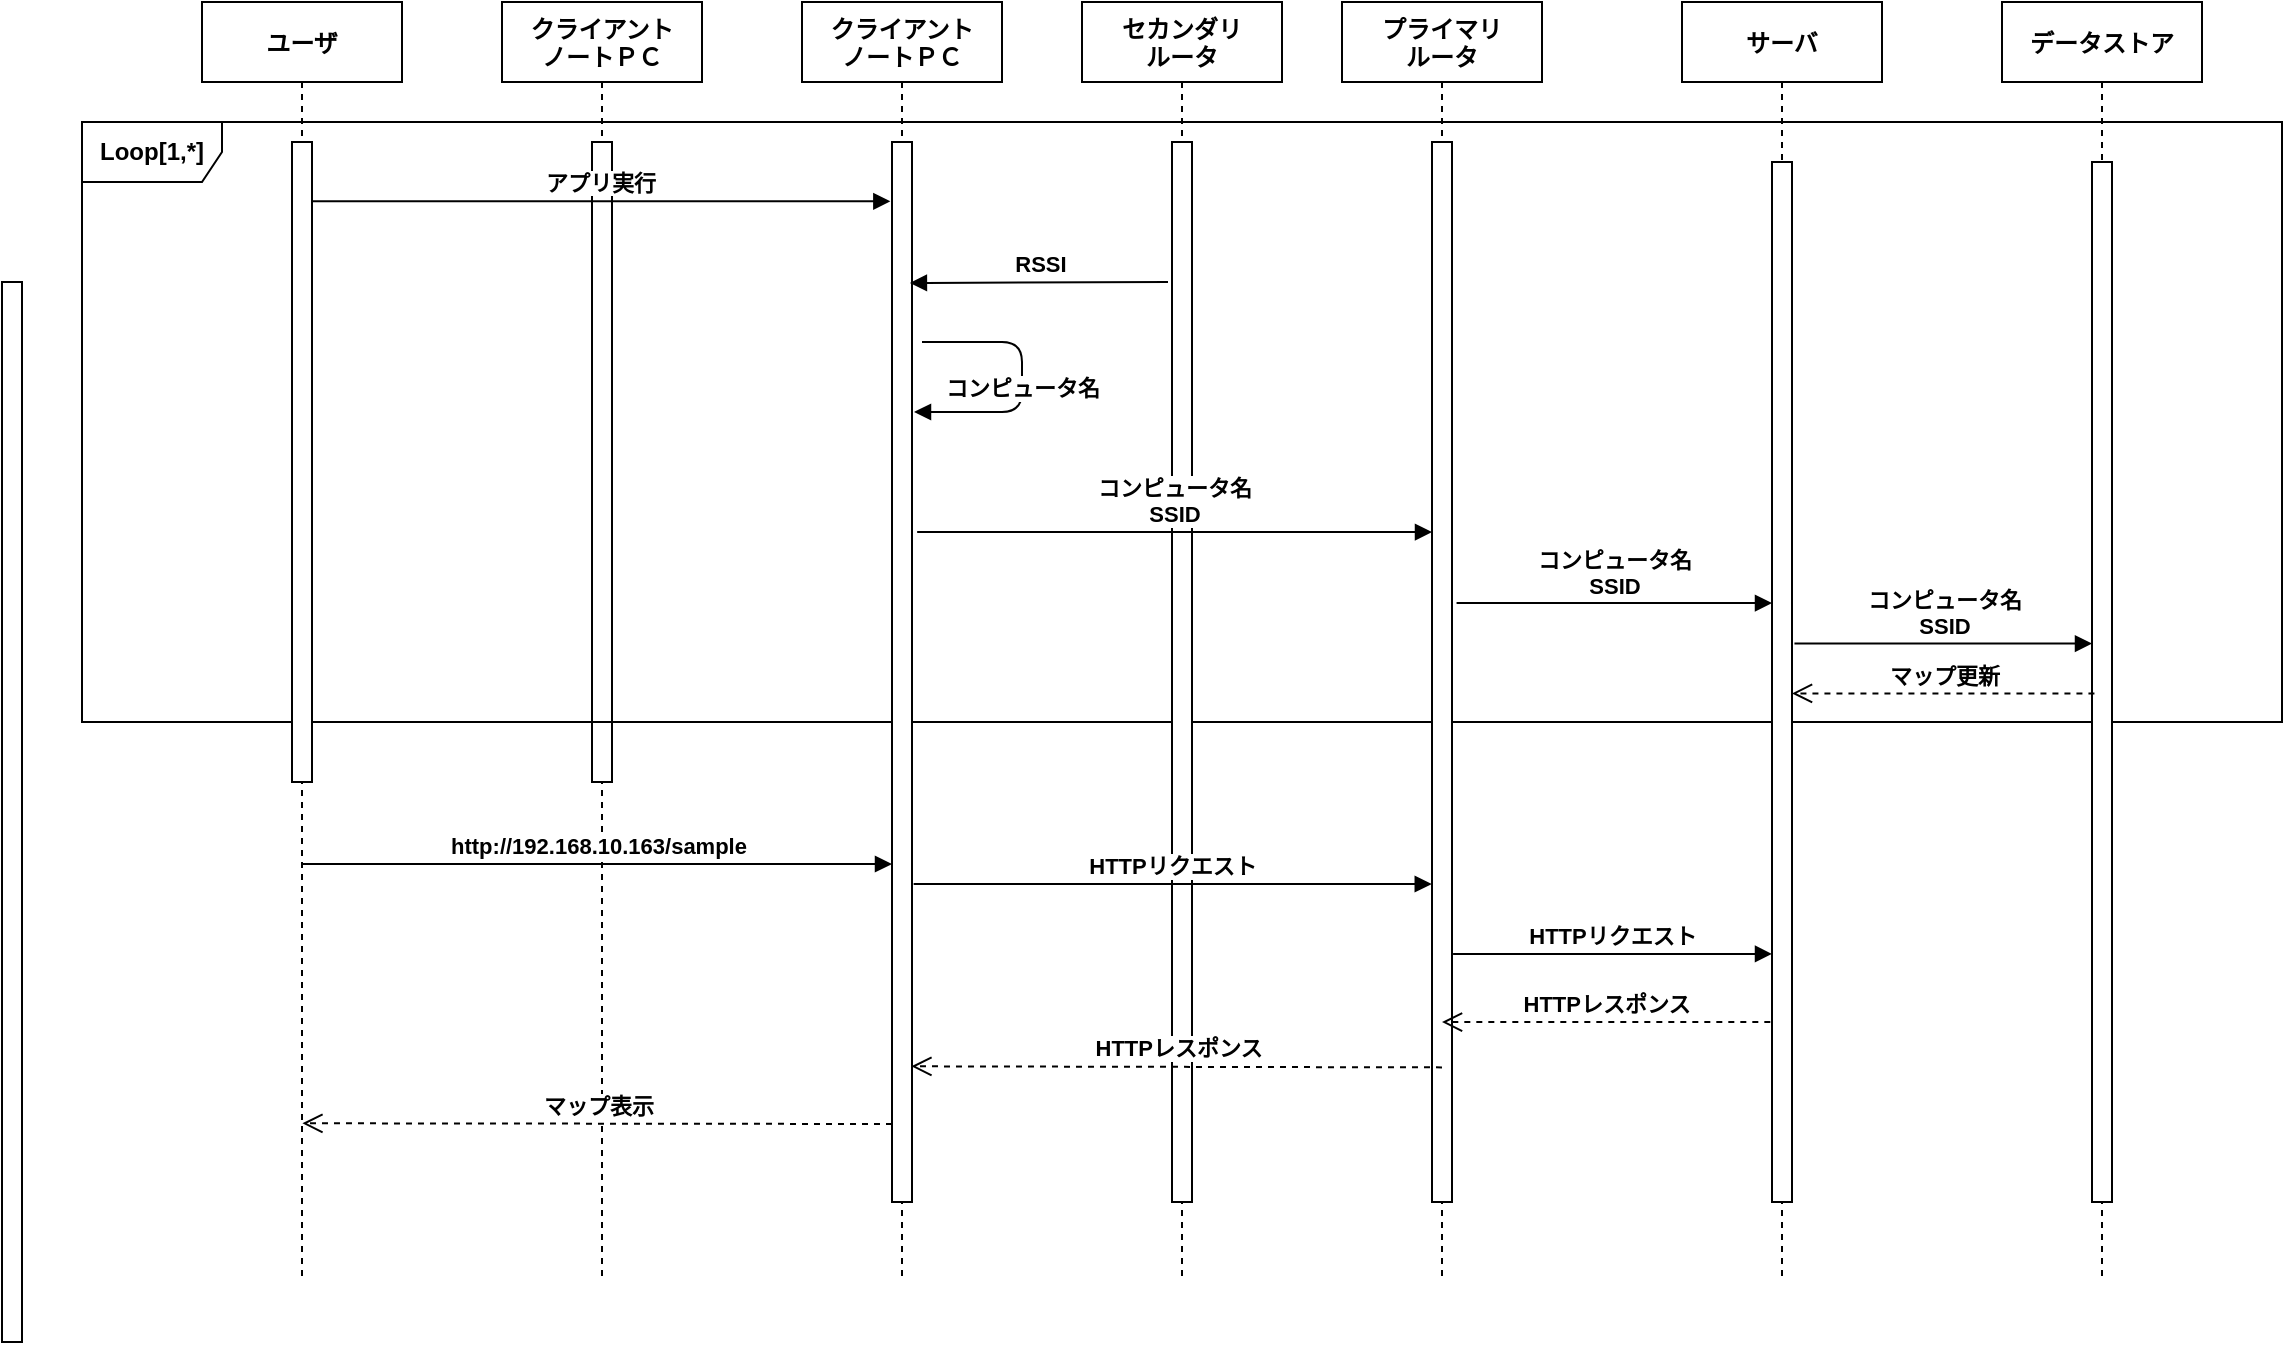 <mxfile version="13.9.1" type="github">
  <diagram id="kgpKYQtTHZ0yAKxKKP6v" name="Page-1">
    <mxGraphModel dx="625" dy="432" grid="1" gridSize="10" guides="1" tooltips="1" connect="1" arrows="1" fold="1" page="1" pageScale="1" pageWidth="850" pageHeight="1100" math="0" shadow="0">
      <root>
        <mxCell id="0" />
        <mxCell id="1" parent="0" />
        <mxCell id="SLvzEg4bZfgPy1z2sesY-39" value="クライアント&#xa;ノートＰＣ" style="shape=umlLifeline;perimeter=lifelinePerimeter;container=1;collapsible=0;recursiveResize=0;rounded=0;shadow=0;strokeWidth=1;fontStyle=1" vertex="1" parent="1">
          <mxGeometry x="350" y="360" width="100" height="640" as="geometry" />
        </mxCell>
        <mxCell id="SLvzEg4bZfgPy1z2sesY-40" value="" style="points=[];perimeter=orthogonalPerimeter;rounded=0;shadow=0;strokeWidth=1;fontStyle=1" vertex="1" parent="SLvzEg4bZfgPy1z2sesY-39">
          <mxGeometry x="45" y="70" width="10" height="320" as="geometry" />
        </mxCell>
        <mxCell id="SLvzEg4bZfgPy1z2sesY-1" value="Loop[1,*]" style="shape=umlFrame;whiteSpace=wrap;html=1;width=70;height=30;fontStyle=1" vertex="1" parent="1">
          <mxGeometry x="140" y="420" width="1100" height="300" as="geometry" />
        </mxCell>
        <mxCell id="3nuBFxr9cyL0pnOWT2aG-1" value="ユーザ" style="shape=umlLifeline;perimeter=lifelinePerimeter;container=1;collapsible=0;recursiveResize=0;rounded=0;shadow=0;strokeWidth=1;fontStyle=1" parent="1" vertex="1">
          <mxGeometry x="200" y="360" width="100" height="640" as="geometry" />
        </mxCell>
        <mxCell id="3nuBFxr9cyL0pnOWT2aG-2" value="" style="points=[];perimeter=orthogonalPerimeter;rounded=0;shadow=0;strokeWidth=1;fontStyle=1" parent="3nuBFxr9cyL0pnOWT2aG-1" vertex="1">
          <mxGeometry x="45" y="70" width="10" height="320" as="geometry" />
        </mxCell>
        <mxCell id="3nuBFxr9cyL0pnOWT2aG-5" value="クライアント&#xa;ノートＰＣ" style="shape=umlLifeline;perimeter=lifelinePerimeter;container=1;collapsible=0;recursiveResize=0;rounded=0;shadow=0;strokeWidth=1;fontStyle=1" parent="1" vertex="1">
          <mxGeometry x="500" y="360" width="100" height="640" as="geometry" />
        </mxCell>
        <mxCell id="3nuBFxr9cyL0pnOWT2aG-6" value="" style="points=[];perimeter=orthogonalPerimeter;rounded=0;shadow=0;strokeWidth=1;fontStyle=1" parent="3nuBFxr9cyL0pnOWT2aG-5" vertex="1">
          <mxGeometry x="45" y="70" width="10" height="530" as="geometry" />
        </mxCell>
        <mxCell id="SLvzEg4bZfgPy1z2sesY-2" value="サーバ" style="shape=umlLifeline;perimeter=lifelinePerimeter;container=1;collapsible=0;recursiveResize=0;rounded=0;shadow=0;strokeWidth=1;fontStyle=1" vertex="1" parent="1">
          <mxGeometry x="940" y="360" width="100" height="640" as="geometry" />
        </mxCell>
        <mxCell id="SLvzEg4bZfgPy1z2sesY-3" value="" style="points=[];perimeter=orthogonalPerimeter;rounded=0;shadow=0;strokeWidth=1;fontStyle=1" vertex="1" parent="SLvzEg4bZfgPy1z2sesY-2">
          <mxGeometry x="45" y="80" width="10" height="520" as="geometry" />
        </mxCell>
        <mxCell id="SLvzEg4bZfgPy1z2sesY-4" value="データストア" style="shape=umlLifeline;perimeter=lifelinePerimeter;container=1;collapsible=0;recursiveResize=0;rounded=0;shadow=0;strokeWidth=1;fontStyle=1" vertex="1" parent="1">
          <mxGeometry x="1100" y="360" width="100" height="640" as="geometry" />
        </mxCell>
        <mxCell id="SLvzEg4bZfgPy1z2sesY-5" value="" style="points=[];perimeter=orthogonalPerimeter;rounded=0;shadow=0;strokeWidth=1;fontStyle=1" vertex="1" parent="SLvzEg4bZfgPy1z2sesY-4">
          <mxGeometry x="45" y="80" width="10" height="520" as="geometry" />
        </mxCell>
        <mxCell id="SLvzEg4bZfgPy1z2sesY-14" value="コンピュータ名&lt;br&gt;SSID" style="html=1;verticalAlign=bottom;endArrow=block;exitX=1.122;exitY=0.463;exitDx=0;exitDy=0;exitPerimeter=0;fontStyle=1" edge="1" parent="1" source="SLvzEg4bZfgPy1z2sesY-3" target="SLvzEg4bZfgPy1z2sesY-5">
          <mxGeometry width="80" relative="1" as="geometry">
            <mxPoint x="730" y="480" as="sourcePoint" />
            <mxPoint x="1140" y="680" as="targetPoint" />
          </mxGeometry>
        </mxCell>
        <mxCell id="SLvzEg4bZfgPy1z2sesY-16" value="セカンダリ&#xa;ルータ" style="shape=umlLifeline;perimeter=lifelinePerimeter;container=1;collapsible=0;recursiveResize=0;rounded=0;shadow=0;strokeWidth=1;fontStyle=1" vertex="1" parent="1">
          <mxGeometry x="640" y="360" width="100" height="640" as="geometry" />
        </mxCell>
        <mxCell id="SLvzEg4bZfgPy1z2sesY-17" value="" style="points=[];perimeter=orthogonalPerimeter;rounded=0;shadow=0;strokeWidth=1;fontStyle=1" vertex="1" parent="SLvzEg4bZfgPy1z2sesY-16">
          <mxGeometry x="45" y="70" width="10" height="530" as="geometry" />
        </mxCell>
        <mxCell id="3nuBFxr9cyL0pnOWT2aG-8" value="アプリ実行" style="verticalAlign=bottom;endArrow=block;shadow=0;strokeWidth=1;entryX=-0.083;entryY=0.056;entryDx=0;entryDy=0;entryPerimeter=0;fontStyle=1" parent="1" source="3nuBFxr9cyL0pnOWT2aG-2" target="3nuBFxr9cyL0pnOWT2aG-6" edge="1">
          <mxGeometry relative="1" as="geometry">
            <mxPoint x="495" y="440" as="sourcePoint" />
            <mxPoint x="720" y="458" as="targetPoint" />
          </mxGeometry>
        </mxCell>
        <mxCell id="SLvzEg4bZfgPy1z2sesY-18" value="プライマリ&#xa;ルータ" style="shape=umlLifeline;perimeter=lifelinePerimeter;container=1;collapsible=0;recursiveResize=0;rounded=0;shadow=0;strokeWidth=1;fontStyle=1" vertex="1" parent="1">
          <mxGeometry x="770" y="360" width="100" height="640" as="geometry" />
        </mxCell>
        <mxCell id="SLvzEg4bZfgPy1z2sesY-19" value="" style="points=[];perimeter=orthogonalPerimeter;rounded=0;shadow=0;strokeWidth=1;fontStyle=1" vertex="1" parent="SLvzEg4bZfgPy1z2sesY-18">
          <mxGeometry x="45" y="70" width="10" height="530" as="geometry" />
        </mxCell>
        <mxCell id="SLvzEg4bZfgPy1z2sesY-12" value="コンピュータ名&lt;br&gt;SSID" style="html=1;verticalAlign=bottom;endArrow=block;exitX=1.258;exitY=0.368;exitDx=0;exitDy=0;exitPerimeter=0;fontStyle=1" edge="1" parent="1" source="3nuBFxr9cyL0pnOWT2aG-6" target="SLvzEg4bZfgPy1z2sesY-19">
          <mxGeometry width="80" relative="1" as="geometry">
            <mxPoint x="605" y="470" as="sourcePoint" />
            <mxPoint x="800" y="646" as="targetPoint" />
          </mxGeometry>
        </mxCell>
        <mxCell id="SLvzEg4bZfgPy1z2sesY-21" value="コンピュータ名&lt;br&gt;SSID" style="html=1;verticalAlign=bottom;endArrow=block;exitX=1.228;exitY=0.435;exitDx=0;exitDy=0;exitPerimeter=0;fontStyle=1" edge="1" parent="1" source="SLvzEg4bZfgPy1z2sesY-19" target="SLvzEg4bZfgPy1z2sesY-3">
          <mxGeometry width="80" relative="1" as="geometry">
            <mxPoint x="825" y="550" as="sourcePoint" />
            <mxPoint x="860" y="470" as="targetPoint" />
          </mxGeometry>
        </mxCell>
        <mxCell id="SLvzEg4bZfgPy1z2sesY-22" value="RSSI" style="html=1;verticalAlign=bottom;endArrow=block;entryX=0.896;entryY=0.133;entryDx=0;entryDy=0;entryPerimeter=0;fontStyle=1" edge="1" parent="1" target="3nuBFxr9cyL0pnOWT2aG-6">
          <mxGeometry width="80" relative="1" as="geometry">
            <mxPoint x="683" y="500" as="sourcePoint" />
            <mxPoint x="560" y="499" as="targetPoint" />
          </mxGeometry>
        </mxCell>
        <mxCell id="SLvzEg4bZfgPy1z2sesY-23" value="コンピュータ名" style="html=1;verticalAlign=bottom;endArrow=block;fontStyle=1" edge="1" parent="1">
          <mxGeometry x="0.17" width="80" relative="1" as="geometry">
            <mxPoint x="560" y="530" as="sourcePoint" />
            <mxPoint x="556" y="565" as="targetPoint" />
            <Array as="points">
              <mxPoint x="610" y="530" />
              <mxPoint x="610" y="565" />
            </Array>
            <mxPoint as="offset" />
          </mxGeometry>
        </mxCell>
        <mxCell id="SLvzEg4bZfgPy1z2sesY-24" value="http://192.168.10.163/sample" style="html=1;verticalAlign=bottom;endArrow=block;fontStyle=1" edge="1" parent="1" target="3nuBFxr9cyL0pnOWT2aG-6">
          <mxGeometry width="80" relative="1" as="geometry">
            <mxPoint x="250" y="791" as="sourcePoint" />
            <mxPoint x="540" y="792" as="targetPoint" />
          </mxGeometry>
        </mxCell>
        <mxCell id="SLvzEg4bZfgPy1z2sesY-25" value="HTTPリクエスト" style="html=1;verticalAlign=bottom;endArrow=block;entryX=-0.012;entryY=0.7;entryDx=0;entryDy=0;entryPerimeter=0;exitX=1.082;exitY=0.7;exitDx=0;exitDy=0;exitPerimeter=0;fontStyle=1" edge="1" parent="1" source="3nuBFxr9cyL0pnOWT2aG-6" target="SLvzEg4bZfgPy1z2sesY-19">
          <mxGeometry width="80" relative="1" as="geometry">
            <mxPoint x="570" y="766" as="sourcePoint" />
            <mxPoint x="810" y="767" as="targetPoint" />
          </mxGeometry>
        </mxCell>
        <mxCell id="SLvzEg4bZfgPy1z2sesY-26" value="HTTPリクエスト" style="html=1;verticalAlign=bottom;endArrow=block;exitX=1.054;exitY=0.766;exitDx=0;exitDy=0;exitPerimeter=0;fontStyle=1" edge="1" parent="1" source="SLvzEg4bZfgPy1z2sesY-19" target="SLvzEg4bZfgPy1z2sesY-3">
          <mxGeometry width="80" relative="1" as="geometry">
            <mxPoint x="830" y="790" as="sourcePoint" />
            <mxPoint x="985" y="818" as="targetPoint" />
          </mxGeometry>
        </mxCell>
        <mxCell id="SLvzEg4bZfgPy1z2sesY-32" value="マップ更新" style="html=1;verticalAlign=bottom;endArrow=open;dashed=1;endSize=8;exitX=0.122;exitY=0.511;exitDx=0;exitDy=0;exitPerimeter=0;fontStyle=1" edge="1" parent="1" source="SLvzEg4bZfgPy1z2sesY-5" target="SLvzEg4bZfgPy1z2sesY-3">
          <mxGeometry relative="1" as="geometry">
            <mxPoint x="1143" y="714" as="sourcePoint" />
            <mxPoint x="994" y="714" as="targetPoint" />
          </mxGeometry>
        </mxCell>
        <mxCell id="SLvzEg4bZfgPy1z2sesY-33" value="HTTPレスポンス" style="html=1;verticalAlign=bottom;endArrow=open;dashed=1;endSize=8;exitX=-0.084;exitY=0.827;exitDx=0;exitDy=0;exitPerimeter=0;fontStyle=1" edge="1" parent="1" source="SLvzEg4bZfgPy1z2sesY-3" target="SLvzEg4bZfgPy1z2sesY-18">
          <mxGeometry relative="1" as="geometry">
            <mxPoint x="980" y="852" as="sourcePoint" />
            <mxPoint x="830.0" y="821.44" as="targetPoint" />
          </mxGeometry>
        </mxCell>
        <mxCell id="SLvzEg4bZfgPy1z2sesY-34" value="HTTPレスポンス" style="html=1;verticalAlign=bottom;endArrow=open;dashed=1;endSize=8;exitX=0.5;exitY=0.873;exitDx=0;exitDy=0;exitPerimeter=0;entryX=0.969;entryY=0.872;entryDx=0;entryDy=0;entryPerimeter=0;fontStyle=1" edge="1" parent="1" source="SLvzEg4bZfgPy1z2sesY-19" target="3nuBFxr9cyL0pnOWT2aG-6">
          <mxGeometry relative="1" as="geometry">
            <mxPoint x="759.09" y="840.0" as="sourcePoint" />
            <mxPoint x="600.0" y="840.41" as="targetPoint" />
          </mxGeometry>
        </mxCell>
        <mxCell id="SLvzEg4bZfgPy1z2sesY-35" value="マップ表示" style="html=1;verticalAlign=bottom;endArrow=open;dashed=1;endSize=8;fontStyle=1;entryX=0.502;entryY=0.876;entryDx=0;entryDy=0;entryPerimeter=0;" edge="1" parent="1" target="3nuBFxr9cyL0pnOWT2aG-1">
          <mxGeometry relative="1" as="geometry">
            <mxPoint x="545" y="921" as="sourcePoint" />
            <mxPoint x="410" y="927" as="targetPoint" />
          </mxGeometry>
        </mxCell>
        <mxCell id="SLvzEg4bZfgPy1z2sesY-38" value="" style="points=[];perimeter=orthogonalPerimeter;rounded=0;shadow=0;strokeWidth=1;fontStyle=1" vertex="1" parent="1">
          <mxGeometry x="100" y="500" width="10" height="530" as="geometry" />
        </mxCell>
      </root>
    </mxGraphModel>
  </diagram>
</mxfile>
